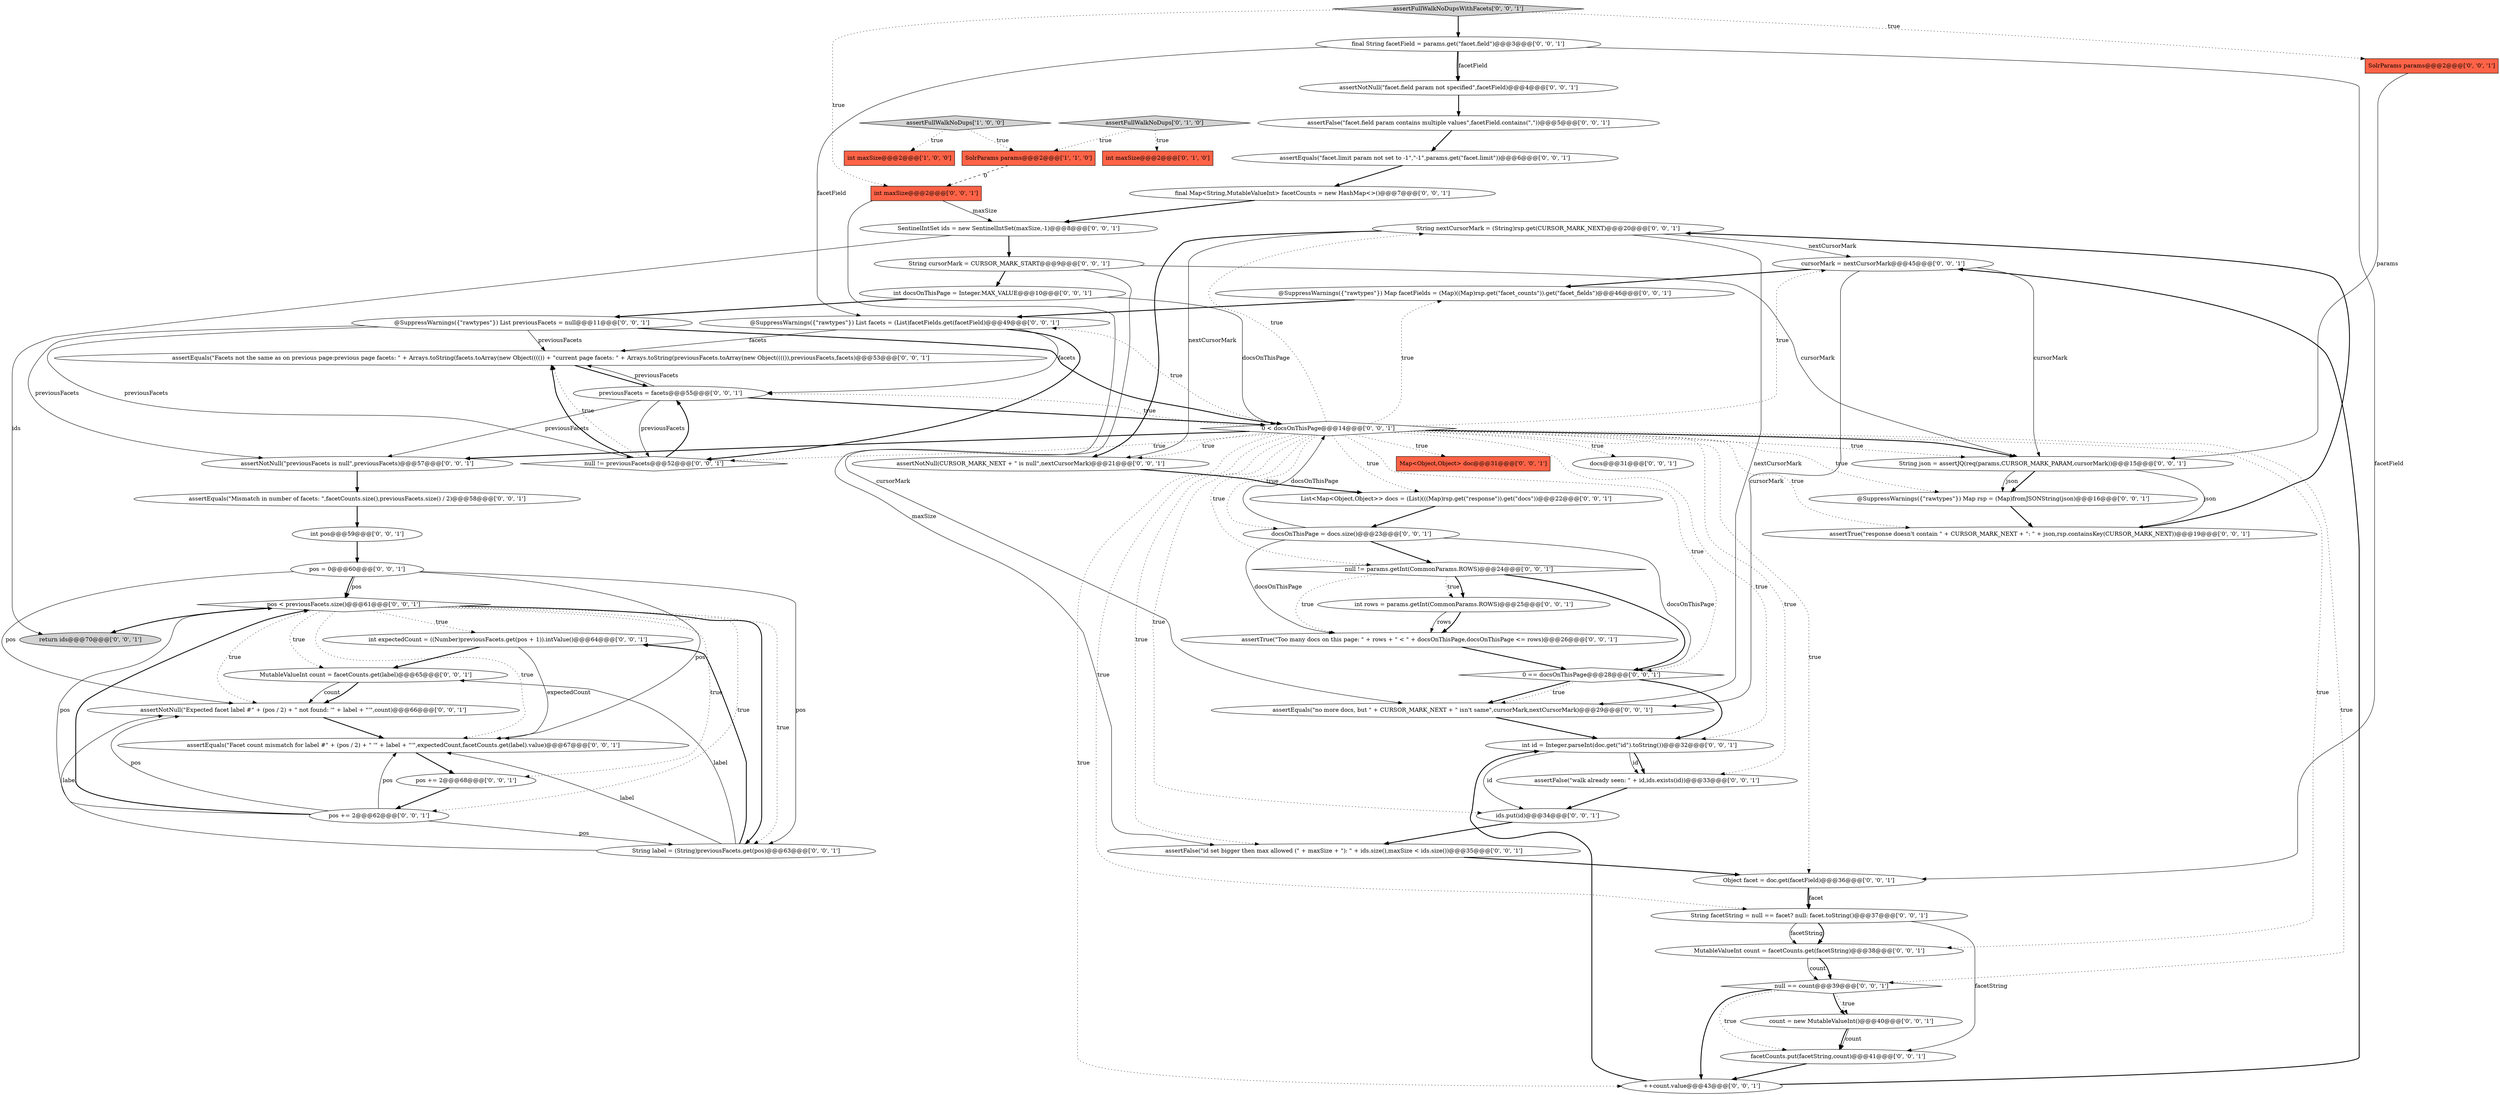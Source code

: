 digraph {
21 [style = filled, label = "String nextCursorMark = (String)rsp.get(CURSOR_MARK_NEXT)@@@20@@@['0', '0', '1']", fillcolor = white, shape = ellipse image = "AAA0AAABBB3BBB"];
57 [style = filled, label = "List<Map<Object,Object>> docs = (List)(((Map)rsp.get(\"response\")).get(\"docs\"))@@@22@@@['0', '0', '1']", fillcolor = white, shape = ellipse image = "AAA0AAABBB3BBB"];
29 [style = filled, label = "int expectedCount = ((Number)previousFacets.get(pos + 1)).intValue()@@@64@@@['0', '0', '1']", fillcolor = white, shape = ellipse image = "AAA0AAABBB3BBB"];
34 [style = filled, label = "@SuppressWarnings({\"rawtypes\"}) Map facetFields = (Map)((Map)rsp.get(\"facet_counts\")).get(\"facet_fields\")@@@46@@@['0', '0', '1']", fillcolor = white, shape = ellipse image = "AAA0AAABBB3BBB"];
31 [style = filled, label = "cursorMark = nextCursorMark@@@45@@@['0', '0', '1']", fillcolor = white, shape = ellipse image = "AAA0AAABBB3BBB"];
15 [style = filled, label = "facetCounts.put(facetString,count)@@@41@@@['0', '0', '1']", fillcolor = white, shape = ellipse image = "AAA0AAABBB3BBB"];
30 [style = filled, label = "count = new MutableValueInt()@@@40@@@['0', '0', '1']", fillcolor = white, shape = ellipse image = "AAA0AAABBB3BBB"];
52 [style = filled, label = "null != params.getInt(CommonParams.ROWS)@@@24@@@['0', '0', '1']", fillcolor = white, shape = diamond image = "AAA0AAABBB3BBB"];
7 [style = filled, label = "assertEquals(\"no more docs, but \" + CURSOR_MARK_NEXT + \" isn't same\",cursorMark,nextCursorMark)@@@29@@@['0', '0', '1']", fillcolor = white, shape = ellipse image = "AAA0AAABBB3BBB"];
11 [style = filled, label = "assertNotNull(CURSOR_MARK_NEXT + \" is null\",nextCursorMark)@@@21@@@['0', '0', '1']", fillcolor = white, shape = ellipse image = "AAA0AAABBB3BBB"];
28 [style = filled, label = "assertFalse(\"id set bigger then max allowed (\" + maxSize + \"): \" + ids.size(),maxSize < ids.size())@@@35@@@['0', '0', '1']", fillcolor = white, shape = ellipse image = "AAA0AAABBB3BBB"];
17 [style = filled, label = "return ids@@@70@@@['0', '0', '1']", fillcolor = lightgray, shape = ellipse image = "AAA0AAABBB3BBB"];
12 [style = filled, label = "assertTrue(\"Too many docs on this page: \" + rows + \" < \" + docsOnThisPage,docsOnThisPage <= rows)@@@26@@@['0', '0', '1']", fillcolor = white, shape = ellipse image = "AAA0AAABBB3BBB"];
32 [style = filled, label = "docs@@@31@@@['0', '0', '1']", fillcolor = white, shape = ellipse image = "AAA0AAABBB3BBB"];
36 [style = filled, label = "assertNotNull(\"previousFacets is null\",previousFacets)@@@57@@@['0', '0', '1']", fillcolor = white, shape = ellipse image = "AAA0AAABBB3BBB"];
5 [style = filled, label = "pos < previousFacets.size()@@@61@@@['0', '0', '1']", fillcolor = white, shape = diamond image = "AAA0AAABBB3BBB"];
38 [style = filled, label = "assertEquals(\"Facets not the same as on previous page:previous page facets: \" + Arrays.toString(facets.toArray(new Object(((()) + \"current page facets: \" + Arrays.toString(previousFacets.toArray(new Object(((()),previousFacets,facets)@@@53@@@['0', '0', '1']", fillcolor = white, shape = ellipse image = "AAA0AAABBB3BBB"];
46 [style = filled, label = "int docsOnThisPage = Integer.MAX_VALUE@@@10@@@['0', '0', '1']", fillcolor = white, shape = ellipse image = "AAA0AAABBB3BBB"];
8 [style = filled, label = "MutableValueInt count = facetCounts.get(facetString)@@@38@@@['0', '0', '1']", fillcolor = white, shape = ellipse image = "AAA0AAABBB3BBB"];
23 [style = filled, label = "String cursorMark = CURSOR_MARK_START@@@9@@@['0', '0', '1']", fillcolor = white, shape = ellipse image = "AAA0AAABBB3BBB"];
43 [style = filled, label = "null != previousFacets@@@52@@@['0', '0', '1']", fillcolor = white, shape = diamond image = "AAA0AAABBB3BBB"];
56 [style = filled, label = "pos += 2@@@62@@@['0', '0', '1']", fillcolor = white, shape = ellipse image = "AAA0AAABBB3BBB"];
9 [style = filled, label = "assertEquals(\"Mismatch in number of facets: \",facetCounts.size(),previousFacets.size() / 2)@@@58@@@['0', '0', '1']", fillcolor = white, shape = ellipse image = "AAA0AAABBB3BBB"];
13 [style = filled, label = "assertFullWalkNoDupsWithFacets['0', '0', '1']", fillcolor = lightgray, shape = diamond image = "AAA0AAABBB3BBB"];
3 [style = filled, label = "int maxSize@@@2@@@['0', '1', '0']", fillcolor = tomato, shape = box image = "AAA0AAABBB2BBB"];
35 [style = filled, label = "assertFalse(\"facet.field param contains multiple values\",facetField.contains(\",\"))@@@5@@@['0', '0', '1']", fillcolor = white, shape = ellipse image = "AAA0AAABBB3BBB"];
53 [style = filled, label = "SentinelIntSet ids = new SentinelIntSet(maxSize,-1)@@@8@@@['0', '0', '1']", fillcolor = white, shape = ellipse image = "AAA0AAABBB3BBB"];
60 [style = filled, label = "int maxSize@@@2@@@['0', '0', '1']", fillcolor = tomato, shape = box image = "AAA0AAABBB3BBB"];
27 [style = filled, label = "final String facetField = params.get(\"facet.field\")@@@3@@@['0', '0', '1']", fillcolor = white, shape = ellipse image = "AAA0AAABBB3BBB"];
44 [style = filled, label = "int id = Integer.parseInt(doc.get(\"id\").toString())@@@32@@@['0', '0', '1']", fillcolor = white, shape = ellipse image = "AAA0AAABBB3BBB"];
50 [style = filled, label = "pos = 0@@@60@@@['0', '0', '1']", fillcolor = white, shape = ellipse image = "AAA0AAABBB3BBB"];
59 [style = filled, label = "String label = (String)previousFacets.get(pos)@@@63@@@['0', '0', '1']", fillcolor = white, shape = ellipse image = "AAA0AAABBB3BBB"];
37 [style = filled, label = "ids.put(id)@@@34@@@['0', '0', '1']", fillcolor = white, shape = ellipse image = "AAA0AAABBB3BBB"];
0 [style = filled, label = "assertFullWalkNoDups['1', '0', '0']", fillcolor = lightgray, shape = diamond image = "AAA0AAABBB1BBB"];
20 [style = filled, label = "String facetString = null == facet? null: facet.toString()@@@37@@@['0', '0', '1']", fillcolor = white, shape = ellipse image = "AAA0AAABBB3BBB"];
1 [style = filled, label = "int maxSize@@@2@@@['1', '0', '0']", fillcolor = tomato, shape = box image = "AAA0AAABBB1BBB"];
18 [style = filled, label = "++count.value@@@43@@@['0', '0', '1']", fillcolor = white, shape = ellipse image = "AAA0AAABBB3BBB"];
25 [style = filled, label = "assertNotNull(\"facet.field param not specified\",facetField)@@@4@@@['0', '0', '1']", fillcolor = white, shape = ellipse image = "AAA0AAABBB3BBB"];
40 [style = filled, label = "assertNotNull(\"Expected facet label #\" + (pos / 2) + \" not found: '\" + label + \"'\",count)@@@66@@@['0', '0', '1']", fillcolor = white, shape = ellipse image = "AAA0AAABBB3BBB"];
48 [style = filled, label = "assertTrue(\"response doesn't contain \" + CURSOR_MARK_NEXT + \": \" + json,rsp.containsKey(CURSOR_MARK_NEXT))@@@19@@@['0', '0', '1']", fillcolor = white, shape = ellipse image = "AAA0AAABBB3BBB"];
47 [style = filled, label = "0 < docsOnThisPage@@@14@@@['0', '0', '1']", fillcolor = white, shape = diamond image = "AAA0AAABBB3BBB"];
54 [style = filled, label = "0 == docsOnThisPage@@@28@@@['0', '0', '1']", fillcolor = white, shape = diamond image = "AAA0AAABBB3BBB"];
41 [style = filled, label = "int pos@@@59@@@['0', '0', '1']", fillcolor = white, shape = ellipse image = "AAA0AAABBB3BBB"];
22 [style = filled, label = "@SuppressWarnings({\"rawtypes\"}) List facets = (List)facetFields.get(facetField)@@@49@@@['0', '0', '1']", fillcolor = white, shape = ellipse image = "AAA0AAABBB3BBB"];
24 [style = filled, label = "assertFalse(\"walk already seen: \" + id,ids.exists(id))@@@33@@@['0', '0', '1']", fillcolor = white, shape = ellipse image = "AAA0AAABBB3BBB"];
39 [style = filled, label = "@SuppressWarnings({\"rawtypes\"}) List previousFacets = null@@@11@@@['0', '0', '1']", fillcolor = white, shape = ellipse image = "AAA0AAABBB3BBB"];
6 [style = filled, label = "final Map<String,MutableValueInt> facetCounts = new HashMap<>()@@@7@@@['0', '0', '1']", fillcolor = white, shape = ellipse image = "AAA0AAABBB3BBB"];
2 [style = filled, label = "SolrParams params@@@2@@@['1', '1', '0']", fillcolor = tomato, shape = box image = "AAA0AAABBB1BBB"];
45 [style = filled, label = "assertEquals(\"facet.limit param not set to -1\",\"-1\",params.get(\"facet.limit\"))@@@6@@@['0', '0', '1']", fillcolor = white, shape = ellipse image = "AAA0AAABBB3BBB"];
4 [style = filled, label = "assertFullWalkNoDups['0', '1', '0']", fillcolor = lightgray, shape = diamond image = "AAA0AAABBB2BBB"];
14 [style = filled, label = "SolrParams params@@@2@@@['0', '0', '1']", fillcolor = tomato, shape = box image = "AAA0AAABBB3BBB"];
16 [style = filled, label = "previousFacets = facets@@@55@@@['0', '0', '1']", fillcolor = white, shape = ellipse image = "AAA0AAABBB3BBB"];
42 [style = filled, label = "docsOnThisPage = docs.size()@@@23@@@['0', '0', '1']", fillcolor = white, shape = ellipse image = "AAA0AAABBB3BBB"];
58 [style = filled, label = "Object facet = doc.get(facetField)@@@36@@@['0', '0', '1']", fillcolor = white, shape = ellipse image = "AAA0AAABBB3BBB"];
51 [style = filled, label = "MutableValueInt count = facetCounts.get(label)@@@65@@@['0', '0', '1']", fillcolor = white, shape = ellipse image = "AAA0AAABBB3BBB"];
55 [style = filled, label = "String json = assertJQ(req(params,CURSOR_MARK_PARAM,cursorMark))@@@15@@@['0', '0', '1']", fillcolor = white, shape = ellipse image = "AAA0AAABBB3BBB"];
26 [style = filled, label = "assertEquals(\"Facet count mismatch for label #\" + (pos / 2) + \" '\" + label + \"'\",expectedCount,facetCounts.get(label).value)@@@67@@@['0', '0', '1']", fillcolor = white, shape = ellipse image = "AAA0AAABBB3BBB"];
61 [style = filled, label = "@SuppressWarnings({\"rawtypes\"}) Map rsp = (Map)fromJSONString(json)@@@16@@@['0', '0', '1']", fillcolor = white, shape = ellipse image = "AAA0AAABBB3BBB"];
19 [style = filled, label = "int rows = params.getInt(CommonParams.ROWS)@@@25@@@['0', '0', '1']", fillcolor = white, shape = ellipse image = "AAA0AAABBB3BBB"];
49 [style = filled, label = "pos += 2@@@68@@@['0', '0', '1']", fillcolor = white, shape = ellipse image = "AAA0AAABBB3BBB"];
10 [style = filled, label = "null == count@@@39@@@['0', '0', '1']", fillcolor = white, shape = diamond image = "AAA0AAABBB3BBB"];
33 [style = filled, label = "Map<Object,Object> doc@@@31@@@['0', '0', '1']", fillcolor = tomato, shape = box image = "AAA0AAABBB3BBB"];
61->48 [style = bold, label=""];
21->7 [style = solid, label="nextCursorMark"];
47->16 [style = dotted, label="true"];
23->55 [style = solid, label="cursorMark"];
8->10 [style = solid, label="count"];
59->40 [style = solid, label="label"];
20->15 [style = solid, label="facetString"];
47->48 [style = dotted, label="true"];
5->40 [style = dotted, label="true"];
10->30 [style = bold, label=""];
44->37 [style = solid, label="id"];
52->19 [style = dotted, label="true"];
60->28 [style = solid, label="maxSize"];
47->52 [style = dotted, label="true"];
53->23 [style = bold, label=""];
13->60 [style = dotted, label="true"];
11->57 [style = bold, label=""];
10->18 [style = bold, label=""];
35->45 [style = bold, label=""];
5->17 [style = bold, label=""];
50->40 [style = solid, label="pos"];
20->8 [style = solid, label="facetString"];
30->15 [style = solid, label="count"];
25->35 [style = bold, label=""];
47->28 [style = dotted, label="true"];
57->42 [style = bold, label=""];
37->28 [style = bold, label=""];
47->61 [style = dotted, label="true"];
42->12 [style = solid, label="docsOnThisPage"];
39->47 [style = bold, label=""];
43->38 [style = dotted, label="true"];
50->59 [style = solid, label="pos"];
55->61 [style = bold, label=""];
47->55 [style = bold, label=""];
31->34 [style = bold, label=""];
21->31 [style = solid, label="nextCursorMark"];
24->37 [style = bold, label=""];
47->11 [style = dotted, label="true"];
0->1 [style = dotted, label="true"];
19->12 [style = solid, label="rows"];
14->55 [style = solid, label="params"];
58->20 [style = solid, label="facet"];
2->60 [style = dashed, label="0"];
27->25 [style = bold, label=""];
56->5 [style = solid, label="pos"];
23->7 [style = solid, label="cursorMark"];
16->36 [style = solid, label="previousFacets"];
5->59 [style = bold, label=""];
60->53 [style = solid, label="maxSize"];
47->36 [style = bold, label=""];
47->18 [style = dotted, label="true"];
54->7 [style = bold, label=""];
47->22 [style = dotted, label="true"];
27->25 [style = solid, label="facetField"];
29->51 [style = bold, label=""];
51->40 [style = solid, label="count"];
43->16 [style = bold, label=""];
47->32 [style = dotted, label="true"];
42->54 [style = solid, label="docsOnThisPage"];
38->16 [style = bold, label=""];
5->49 [style = dotted, label="true"];
56->59 [style = solid, label="pos"];
46->39 [style = bold, label=""];
45->6 [style = bold, label=""];
42->52 [style = bold, label=""];
7->44 [style = bold, label=""];
16->47 [style = bold, label=""];
13->27 [style = bold, label=""];
5->26 [style = dotted, label="true"];
22->43 [style = bold, label=""];
47->8 [style = dotted, label="true"];
44->24 [style = solid, label="id"];
12->54 [style = bold, label=""];
18->31 [style = bold, label=""];
31->7 [style = solid, label="cursorMark"];
44->24 [style = bold, label=""];
56->5 [style = bold, label=""];
47->34 [style = dotted, label="true"];
47->44 [style = dotted, label="true"];
34->22 [style = bold, label=""];
5->59 [style = dotted, label="true"];
13->14 [style = dotted, label="true"];
29->26 [style = solid, label="expectedCount"];
8->10 [style = bold, label=""];
52->19 [style = bold, label=""];
50->5 [style = bold, label=""];
0->2 [style = dotted, label="true"];
21->11 [style = bold, label=""];
48->21 [style = bold, label=""];
59->29 [style = bold, label=""];
55->61 [style = solid, label="json"];
4->3 [style = dotted, label="true"];
15->18 [style = bold, label=""];
47->20 [style = dotted, label="true"];
20->8 [style = bold, label=""];
39->38 [style = solid, label="previousFacets"];
59->51 [style = solid, label="label"];
22->38 [style = solid, label="facets"];
51->40 [style = bold, label=""];
39->36 [style = solid, label="previousFacets"];
40->26 [style = bold, label=""];
6->53 [style = bold, label=""];
39->43 [style = solid, label="previousFacets"];
47->24 [style = dotted, label="true"];
47->58 [style = dotted, label="true"];
47->54 [style = dotted, label="true"];
46->47 [style = solid, label="docsOnThisPage"];
21->11 [style = solid, label="nextCursorMark"];
47->57 [style = dotted, label="true"];
54->7 [style = dotted, label="true"];
56->26 [style = solid, label="pos"];
47->55 [style = dotted, label="true"];
47->42 [style = dotted, label="true"];
26->49 [style = bold, label=""];
47->37 [style = dotted, label="true"];
9->41 [style = bold, label=""];
31->55 [style = solid, label="cursorMark"];
4->2 [style = dotted, label="true"];
47->21 [style = dotted, label="true"];
52->12 [style = dotted, label="true"];
50->26 [style = solid, label="pos"];
50->5 [style = solid, label="pos"];
56->40 [style = solid, label="pos"];
5->56 [style = dotted, label="true"];
47->33 [style = dotted, label="true"];
30->15 [style = bold, label=""];
23->46 [style = bold, label=""];
42->47 [style = solid, label="docsOnThisPage"];
41->50 [style = bold, label=""];
47->43 [style = dotted, label="true"];
10->30 [style = dotted, label="true"];
52->54 [style = bold, label=""];
58->20 [style = bold, label=""];
47->10 [style = dotted, label="true"];
59->26 [style = solid, label="label"];
54->44 [style = bold, label=""];
36->9 [style = bold, label=""];
18->44 [style = bold, label=""];
49->56 [style = bold, label=""];
27->22 [style = solid, label="facetField"];
27->58 [style = solid, label="facetField"];
53->17 [style = solid, label="ids"];
28->58 [style = bold, label=""];
10->15 [style = dotted, label="true"];
16->38 [style = solid, label="previousFacets"];
19->12 [style = bold, label=""];
43->38 [style = bold, label=""];
22->16 [style = solid, label="facets"];
5->29 [style = dotted, label="true"];
55->48 [style = solid, label="json"];
5->51 [style = dotted, label="true"];
16->43 [style = solid, label="previousFacets"];
47->31 [style = dotted, label="true"];
}
